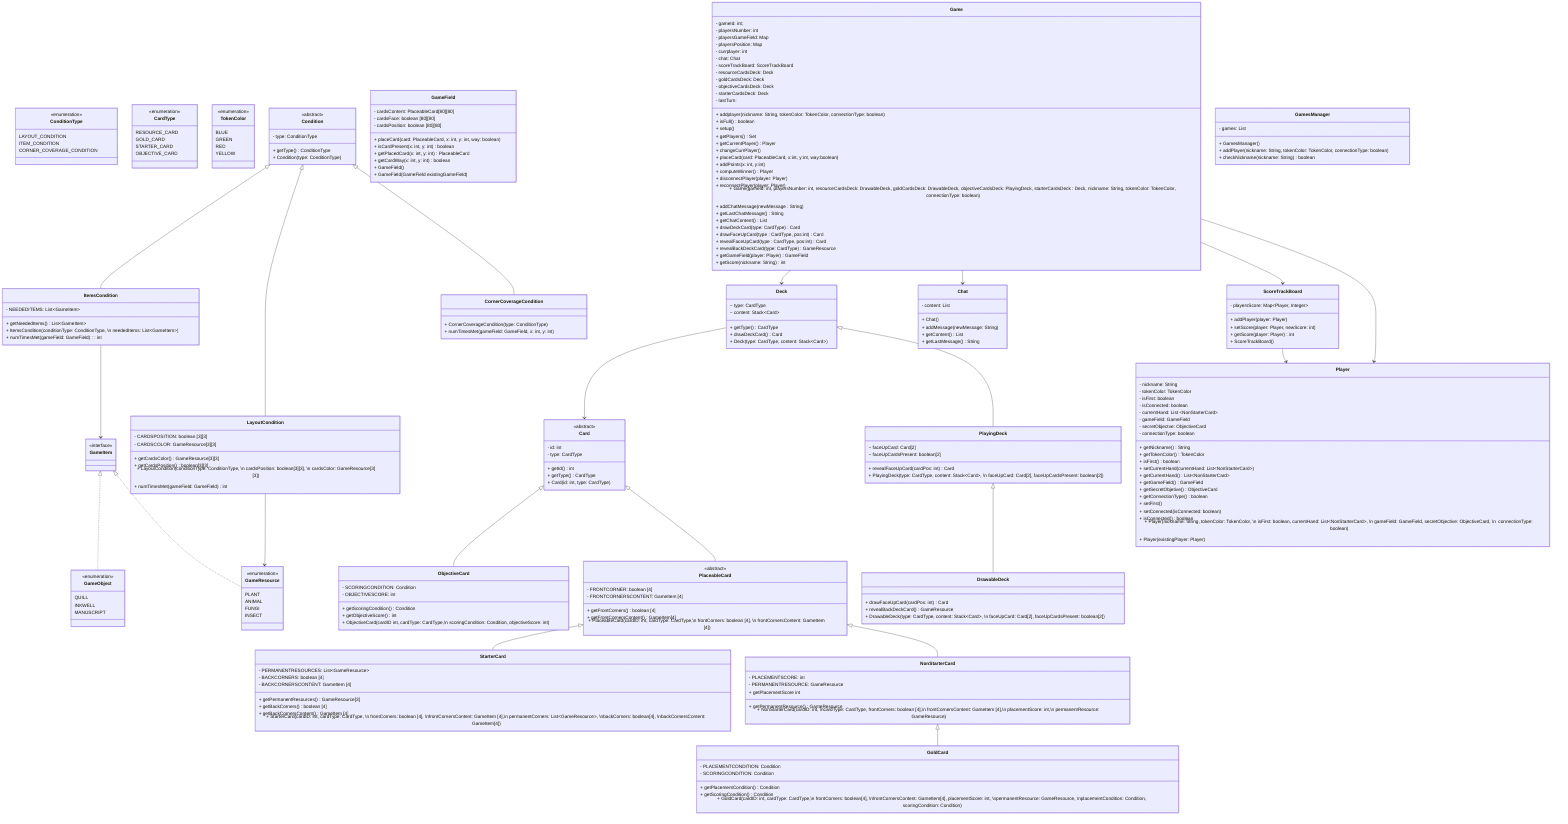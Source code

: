 classDiagram

    %% --------------------------------
    %% Enumerations
    %% --------------------------------

    class ConditionType {
        <<enumeration>>
        LAYOUT_CONDITION
        ITEM_CONDITION
        CORNER_COVERAGE_CONDITION
    }
    class CardType {
        <<enumeration>>
        RESOURCE_CARD
        GOLD_CARD
        STARTER_CARD
        OBJECTIVE_CARD
    }
    class TokenColor {
        <<enumeration>>
        BLUE
        GREEN
        RED
        YELLOW
    }
    class GameItem {
        <<interface>>
    }
    class GameObject {
        <<enumeration>>
        QUILL
        INKWELL
        MANUSCRIPT
    }
    class GameResource {
        <<enumeration>>
        PLANT
        ANIMAL
        FUNGI
        INSECT
    }
    GameItem <|.. GameResource
    GameItem <|.. GameObject

    %% --------------------------------
    %% Cards
    %% --------------------------------
    class Card {
        <<abstract>>
        - id: int
        - type: CardType
        + getId() int
        + getType() CardType
        + Card (id: int, type: CardType)
    }
    class ObjectiveCard {
        - SCORINGCONDITION: Condition
        - OBJECTIVESCORE: int
        + getScoringCondition() Condition
        + getObjectiveScore() int
        + ObjectiveCard(cardID int, cardType: CardType,\n scoringCondition: Condition, objectiveScore: int)
    }
    Card <|-- ObjectiveCard
    class PlaceableCard {
        <<abstract>>
        - FRONTCORNER: boolean [4]
        - FRONTCORNERSCONTENT: GameItem [4]
        + getFrontCorners() boolean [4]
        + getFrontCornersContent() GameItem[4]
        + PlaceableCard (cardID: int, cardType: CardType,\n frontCorners: boolean [4], \n frontCornersContent: GameItem [4])
    }
    Card <|-- PlaceableCard
    class StarterCard {
        - PERMANENTRESOURCES: List~GameResource~
        - BACKCORNERS: boolean [4]
        - BACKCORNERSCONTENT: GameItem [4]
        + getPermanentResources() GameResource[3]
        + getBackCorners() boolean [4]
        + getBackCornersContent() GameItem [4]
        + StarterCard(cardID: int, cardType: CardType, \n frontCorners: boolean [4], \nfrontCornersContent: GameItem [4],\n permanentCorners: List~GameResource~, \nbackCorners: boolean[4], \nbackCornersContent: GameItem[4])
    }
    PlaceableCard <|-- StarterCard
    class NonStarterCard {
        - PLACEMENTSCORE: int
        - PERMANENTRESOURCE: GameResource
        + getPermanentResource() GameResource
        + getPlacementScore int
        + NonStarterCard(cardID: int, \ncardType: CardType, frontCorners: boolean [4],\n frontCornersContent: GameItem [4],\n placementScore: int,\n permanentResource: GameResource)
    }
    PlaceableCard <|-- NonStarterCard
    class GoldCard {
        - PLACEMENTCONDITION: Condition
        - SCORINGCONDITION: Condition
        + getPlacementCondition() Condition
        + getScoringCondition() Condition
        + GoldCard(cardID: int, cardType: CardType,\n frontCorners: boolean[4], \nfrontCornersContent: GameItem[4], placementScore: int, \npermanentResource: GameResource, \nplacementCondition: Condition, scoringCondition: Condition)
    }
    NonStarterCard <|-- GoldCard

    %% --------------------------------
    %% Decks
    %% --------------------------------
    Deck <|-- PlayingDeck
    PlayingDeck <|-- DrawableDeck
    Deck --> Card
    class Deck{
        ~ type: CardType
        ~ content: Stack~Card~
        + getType() CardType
        + drawDeckCard() Card
        + Deck(type: CardType, content: Stack~Card~)
    }
    class PlayingDeck{
        ~ faceUpCard: Card[2]
        ~ faceUpCardsPresent: boolean[2]
        + revealFaceUpCard(cardPos: int) Card
        + PlayingDeck(type: CardType, content: Stack~Card~, \n faceUpCard: Card[2], faceUpCardsPresent: boolean[2])
    }
    class DrawableDeck{
        + drawFaceUpCard(cardPos: int) Card
        + revealBackDeckCard() GameResource
        + DrawableDeck(type: CardType, content: Stack~Card~, \n faceUpCard: Card[2], faceUpCardsPresent: boolean[2])
    }

    %% --------------------------------
    %% Conditions
    %% --------------------------------
    class Condition {
        <<abstract>>
        - type: ConditionType
        + getType() ConditionType
        + Condition(type: ConditionType)
    }
    LayoutCondition --> GameResource
    class LayoutCondition {
        - CARDSPOSITION: boolean [3][3]
        - CARDSCOLOR: GameResource[3][3]
        + getCardsColor() GameResource[3][3]
        + getCardsPosition() boolean[3][3]
        + LayoutCondition(conditionType: ConditionType, \n cardsPosition: boolean[3][3], \n cardsColor: GameResource[3][3])
        + numTimesMet(gameField: GameField) int
    }
    ItemsCondition --> GameItem
    class ItemsCondition {
        - NEEDEDITEMS: List~GameItem~
        + getNeededItems() List~GameItem~
        + ItemsCondition(conditionType: ConditionType, \n neededItems: List~GameItem~)
        + numTimesMet(gameField: GameField): int
    }
    class CornerCoverageCondition {
        + CornerCoverageCondition(type: ConditionType)
        + numTimesMet(gameField: GameField, x: int, y: int)

    }


    class GameField {
        - cardsContent: PlaceableCard[80][80]
        - cardsFace: boolean [80][80]
        - cardsPosition: boolean [80][80]
        + placeCard(card: PlaceableCard, x: int, y: int, way: boolean)
        + isCardPresent(x: int, y: int) boolean
        + getPlacedCard(x: int, y: int) PlaceableCard
        + getCardWay(x: int, y: int) boolean
        + GameField()
        + GameField(GameField existingGameField)
    }
    ScoreTrackBoard --> Player
    class ScoreTrackBoard {
        - playersScore: Map~Player, Integer~
        + addPlayer(player: Player)
        + setScore(player: Player, newScore: int)
        + getScore(player: Player) int
        + ScoreTrackBoard()
    }
    Game --> Deck
    Game --> ScoreTrackBoard
    Game --> Player
    Game --> Chat
    class Game {
        - gameId: int;
        - playersNumber: int
        - playersGameField: Map<Player, GameField>
        - playersPosition: Map<Integer, Player>
        - currplayer: int
        - chat: Chat
        - scoreTrackBoard: ScoreTrackBoard
        - resourceCardsDeck: Deck
        - goldCardsDeck: Deck
        - objectiveCardsDeck: Deck
        - starterCardsDeck: Deck
        - lastTurn:
        + addplayer(nickname: String, tokenColor: TokenColor, connectionType: boolean)
        + isFull() boolean
        + setup()
        + getPlayers() Set<Player>
        + getCurrentPlayer() Player
        + changeCurrPlayer()
        + placeCard(card: PlaceableCard, x:int, y:int, way:boolean)
        + addPoints(x: int, y:int)
        + computeWinner() Player
        + disconnectPlayer(player: Player)
        + reconnectPlayer(player: Player)
        + Game(gameId: int, playersNumber: int, resourceCardsDeck: DrawableDeck, goldCardsDeck: DrawableDeck, objectiveCardsDeck: PlayingDeck, starterCardsDeck : Deck, nickname: String, tokenColor: TokenColor, connectionType: boolean)
        + addChatMessage(newMessage : String)
        + getLastChatMessage() String
        + getChatContent() List<String>
        + drawDeckCard(type: CardType) Card
        + drawFaceUpCard(type : CardType, pos:int) Card
        + revealFaceUpCard(type : CardType, pos:int) Card
        + revealBackDeckCard(type: CardType) GameResource
        + getGameField(player: Player) GameField
        + getScore(nickname: String) int
    }
    Condition <|-- LayoutCondition
    Condition <|-- ItemsCondition
    Condition <|-- CornerCoverageCondition
    class Player {
        - nickname: String
        - tokenColor: TokenColor
        - isFirst: boolean
        - isConnected: boolean
        - currentHand: List ~NonStarterCard~
        - gameField: GameField
        - secretObjectve: ObjectiveCard
        - connectionType: boolean
        + getNickname() String
        + getTokenColor() TokenColor
        + isFirst() boolean
        + setCurrentHand(currentHand: List~NonStarterCard~)
        + getCurrentHand() List~NonStarterCard~
        + getGameField() GameField
        + getSecretObjetive() ObjectiveCard
        + getConnectionType() boolean
        + setFirst()
        + setConnected(isConnected: boolean)
        + isConnected() boolean
        + Player(nickname: String, tokenColor: TokenColor, \n isFirst: boolean, currentHand: List~NonStarterCard~, \n gameField: GameField, secretObjective: ObjectiveCard, \n  connectionType: boolean)
        + Player(existingPlayer: Player)
    }
    class GamesManager {
        - games: List<Games>
        + GamesManager()
        + addPlayer(nickname: String, tokenColor: TokenColor, connectionType: boolean )
        + checkNickname(nickname: String) boolean
    }
    class Chat {
        - content: List<String>
        + Chat()
        + addMessage(newMessage: String)
        + getContent() List<String>
        + getLastMessage() String
    }